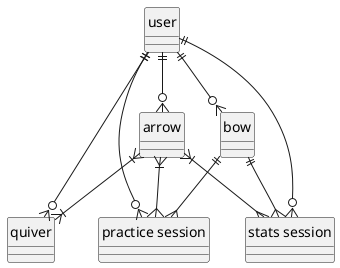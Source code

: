 @startuml

hide circle

entity "user" as User{
    
}

entity "arrow" as Arrow {

}

entity "quiver" as Quiver{

}

entity "bow" as Bow{

}

entity "practice session" as PracticeSession{

}

entity "stats session" as StatsSession{

}

User ||--o{ Arrow
User ||--o{ Bow
User ||--o{ PracticeSession
User ||--o{ StatsSession
User ||--o{ Quiver

Arrow }|--|{Quiver
Arrow }|--{ PracticeSession
Arrow }|--{ StatsSession

Bow ||--{ PracticeSession
Bow ||--{ StatsSession
@enduml